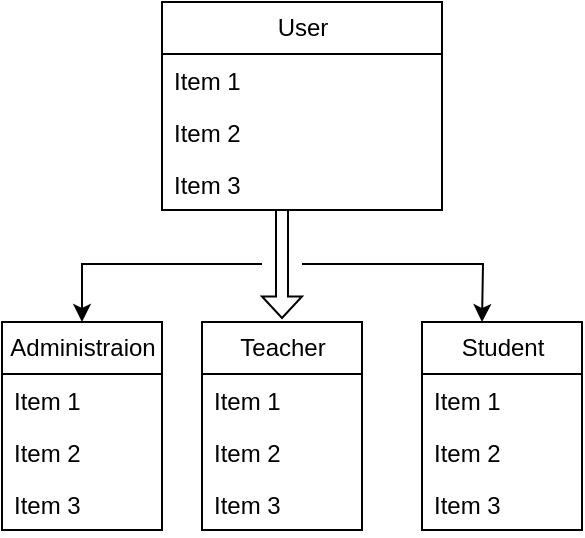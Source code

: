 <mxfile version="21.6.1" type="github">
  <diagram name="Page-1" id="Ft564NGMuY27r6MltB5t">
    <mxGraphModel dx="794" dy="438" grid="1" gridSize="10" guides="1" tooltips="1" connect="1" arrows="1" fold="1" page="1" pageScale="1" pageWidth="850" pageHeight="1100" math="0" shadow="0">
      <root>
        <mxCell id="0" />
        <mxCell id="1" parent="0" />
        <mxCell id="D8seQ9-CCOEgfyIv2Ama-1" value="User" style="swimlane;fontStyle=0;childLayout=stackLayout;horizontal=1;startSize=26;fillColor=none;horizontalStack=0;resizeParent=1;resizeParentMax=0;resizeLast=0;collapsible=1;marginBottom=0;html=1;" vertex="1" parent="1">
          <mxGeometry x="120" y="80" width="140" height="104" as="geometry" />
        </mxCell>
        <mxCell id="D8seQ9-CCOEgfyIv2Ama-2" value="Item 1" style="text;strokeColor=none;fillColor=none;align=left;verticalAlign=top;spacingLeft=4;spacingRight=4;overflow=hidden;rotatable=0;points=[[0,0.5],[1,0.5]];portConstraint=eastwest;whiteSpace=wrap;html=1;" vertex="1" parent="D8seQ9-CCOEgfyIv2Ama-1">
          <mxGeometry y="26" width="140" height="26" as="geometry" />
        </mxCell>
        <mxCell id="D8seQ9-CCOEgfyIv2Ama-3" value="Item 2" style="text;strokeColor=none;fillColor=none;align=left;verticalAlign=top;spacingLeft=4;spacingRight=4;overflow=hidden;rotatable=0;points=[[0,0.5],[1,0.5]];portConstraint=eastwest;whiteSpace=wrap;html=1;" vertex="1" parent="D8seQ9-CCOEgfyIv2Ama-1">
          <mxGeometry y="52" width="140" height="26" as="geometry" />
        </mxCell>
        <mxCell id="D8seQ9-CCOEgfyIv2Ama-4" value="Item 3" style="text;strokeColor=none;fillColor=none;align=left;verticalAlign=top;spacingLeft=4;spacingRight=4;overflow=hidden;rotatable=0;points=[[0,0.5],[1,0.5]];portConstraint=eastwest;whiteSpace=wrap;html=1;" vertex="1" parent="D8seQ9-CCOEgfyIv2Ama-1">
          <mxGeometry y="78" width="140" height="26" as="geometry" />
        </mxCell>
        <mxCell id="D8seQ9-CCOEgfyIv2Ama-5" value="Administraion" style="swimlane;fontStyle=0;childLayout=stackLayout;horizontal=1;startSize=26;fillColor=none;horizontalStack=0;resizeParent=1;resizeParentMax=0;resizeLast=0;collapsible=1;marginBottom=0;html=1;" vertex="1" parent="1">
          <mxGeometry x="40" y="240" width="80" height="104" as="geometry" />
        </mxCell>
        <mxCell id="D8seQ9-CCOEgfyIv2Ama-6" value="Item 1" style="text;strokeColor=none;fillColor=none;align=left;verticalAlign=top;spacingLeft=4;spacingRight=4;overflow=hidden;rotatable=0;points=[[0,0.5],[1,0.5]];portConstraint=eastwest;whiteSpace=wrap;html=1;" vertex="1" parent="D8seQ9-CCOEgfyIv2Ama-5">
          <mxGeometry y="26" width="80" height="26" as="geometry" />
        </mxCell>
        <mxCell id="D8seQ9-CCOEgfyIv2Ama-7" value="Item 2" style="text;strokeColor=none;fillColor=none;align=left;verticalAlign=top;spacingLeft=4;spacingRight=4;overflow=hidden;rotatable=0;points=[[0,0.5],[1,0.5]];portConstraint=eastwest;whiteSpace=wrap;html=1;" vertex="1" parent="D8seQ9-CCOEgfyIv2Ama-5">
          <mxGeometry y="52" width="80" height="26" as="geometry" />
        </mxCell>
        <mxCell id="D8seQ9-CCOEgfyIv2Ama-8" value="Item 3" style="text;strokeColor=none;fillColor=none;align=left;verticalAlign=top;spacingLeft=4;spacingRight=4;overflow=hidden;rotatable=0;points=[[0,0.5],[1,0.5]];portConstraint=eastwest;whiteSpace=wrap;html=1;" vertex="1" parent="D8seQ9-CCOEgfyIv2Ama-5">
          <mxGeometry y="78" width="80" height="26" as="geometry" />
        </mxCell>
        <mxCell id="D8seQ9-CCOEgfyIv2Ama-9" value="Teacher" style="swimlane;fontStyle=0;childLayout=stackLayout;horizontal=1;startSize=26;fillColor=none;horizontalStack=0;resizeParent=1;resizeParentMax=0;resizeLast=0;collapsible=1;marginBottom=0;html=1;" vertex="1" parent="1">
          <mxGeometry x="140" y="240" width="80" height="104" as="geometry" />
        </mxCell>
        <mxCell id="D8seQ9-CCOEgfyIv2Ama-10" value="Item 1" style="text;strokeColor=none;fillColor=none;align=left;verticalAlign=top;spacingLeft=4;spacingRight=4;overflow=hidden;rotatable=0;points=[[0,0.5],[1,0.5]];portConstraint=eastwest;whiteSpace=wrap;html=1;" vertex="1" parent="D8seQ9-CCOEgfyIv2Ama-9">
          <mxGeometry y="26" width="80" height="26" as="geometry" />
        </mxCell>
        <mxCell id="D8seQ9-CCOEgfyIv2Ama-11" value="Item 2" style="text;strokeColor=none;fillColor=none;align=left;verticalAlign=top;spacingLeft=4;spacingRight=4;overflow=hidden;rotatable=0;points=[[0,0.5],[1,0.5]];portConstraint=eastwest;whiteSpace=wrap;html=1;" vertex="1" parent="D8seQ9-CCOEgfyIv2Ama-9">
          <mxGeometry y="52" width="80" height="26" as="geometry" />
        </mxCell>
        <mxCell id="D8seQ9-CCOEgfyIv2Ama-12" value="Item 3" style="text;strokeColor=none;fillColor=none;align=left;verticalAlign=top;spacingLeft=4;spacingRight=4;overflow=hidden;rotatable=0;points=[[0,0.5],[1,0.5]];portConstraint=eastwest;whiteSpace=wrap;html=1;" vertex="1" parent="D8seQ9-CCOEgfyIv2Ama-9">
          <mxGeometry y="78" width="80" height="26" as="geometry" />
        </mxCell>
        <mxCell id="D8seQ9-CCOEgfyIv2Ama-13" value="Student" style="swimlane;fontStyle=0;childLayout=stackLayout;horizontal=1;startSize=26;fillColor=none;horizontalStack=0;resizeParent=1;resizeParentMax=0;resizeLast=0;collapsible=1;marginBottom=0;html=1;" vertex="1" parent="1">
          <mxGeometry x="250" y="240" width="80" height="104" as="geometry" />
        </mxCell>
        <mxCell id="D8seQ9-CCOEgfyIv2Ama-14" value="Item 1" style="text;strokeColor=none;fillColor=none;align=left;verticalAlign=top;spacingLeft=4;spacingRight=4;overflow=hidden;rotatable=0;points=[[0,0.5],[1,0.5]];portConstraint=eastwest;whiteSpace=wrap;html=1;" vertex="1" parent="D8seQ9-CCOEgfyIv2Ama-13">
          <mxGeometry y="26" width="80" height="26" as="geometry" />
        </mxCell>
        <mxCell id="D8seQ9-CCOEgfyIv2Ama-15" value="Item 2" style="text;strokeColor=none;fillColor=none;align=left;verticalAlign=top;spacingLeft=4;spacingRight=4;overflow=hidden;rotatable=0;points=[[0,0.5],[1,0.5]];portConstraint=eastwest;whiteSpace=wrap;html=1;" vertex="1" parent="D8seQ9-CCOEgfyIv2Ama-13">
          <mxGeometry y="52" width="80" height="26" as="geometry" />
        </mxCell>
        <mxCell id="D8seQ9-CCOEgfyIv2Ama-16" value="Item 3" style="text;strokeColor=none;fillColor=none;align=left;verticalAlign=top;spacingLeft=4;spacingRight=4;overflow=hidden;rotatable=0;points=[[0,0.5],[1,0.5]];portConstraint=eastwest;whiteSpace=wrap;html=1;" vertex="1" parent="D8seQ9-CCOEgfyIv2Ama-13">
          <mxGeometry y="78" width="80" height="26" as="geometry" />
        </mxCell>
        <mxCell id="D8seQ9-CCOEgfyIv2Ama-18" value="" style="edgeStyle=orthogonalEdgeStyle;rounded=0;orthogonalLoop=1;jettySize=auto;html=1;" edge="1" parent="1" source="D8seQ9-CCOEgfyIv2Ama-17">
          <mxGeometry relative="1" as="geometry">
            <mxPoint x="280" y="240" as="targetPoint" />
          </mxGeometry>
        </mxCell>
        <mxCell id="D8seQ9-CCOEgfyIv2Ama-20" style="edgeStyle=orthogonalEdgeStyle;rounded=0;orthogonalLoop=1;jettySize=auto;html=1;entryX=0.5;entryY=0;entryDx=0;entryDy=0;" edge="1" parent="1" source="D8seQ9-CCOEgfyIv2Ama-17" target="D8seQ9-CCOEgfyIv2Ama-5">
          <mxGeometry relative="1" as="geometry">
            <mxPoint x="80" y="230" as="targetPoint" />
          </mxGeometry>
        </mxCell>
        <mxCell id="D8seQ9-CCOEgfyIv2Ama-17" value="" style="shape=singleArrow;direction=north;whiteSpace=wrap;html=1;rotation=-180;" vertex="1" parent="1">
          <mxGeometry x="170" y="184" width="20" height="54" as="geometry" />
        </mxCell>
      </root>
    </mxGraphModel>
  </diagram>
</mxfile>
